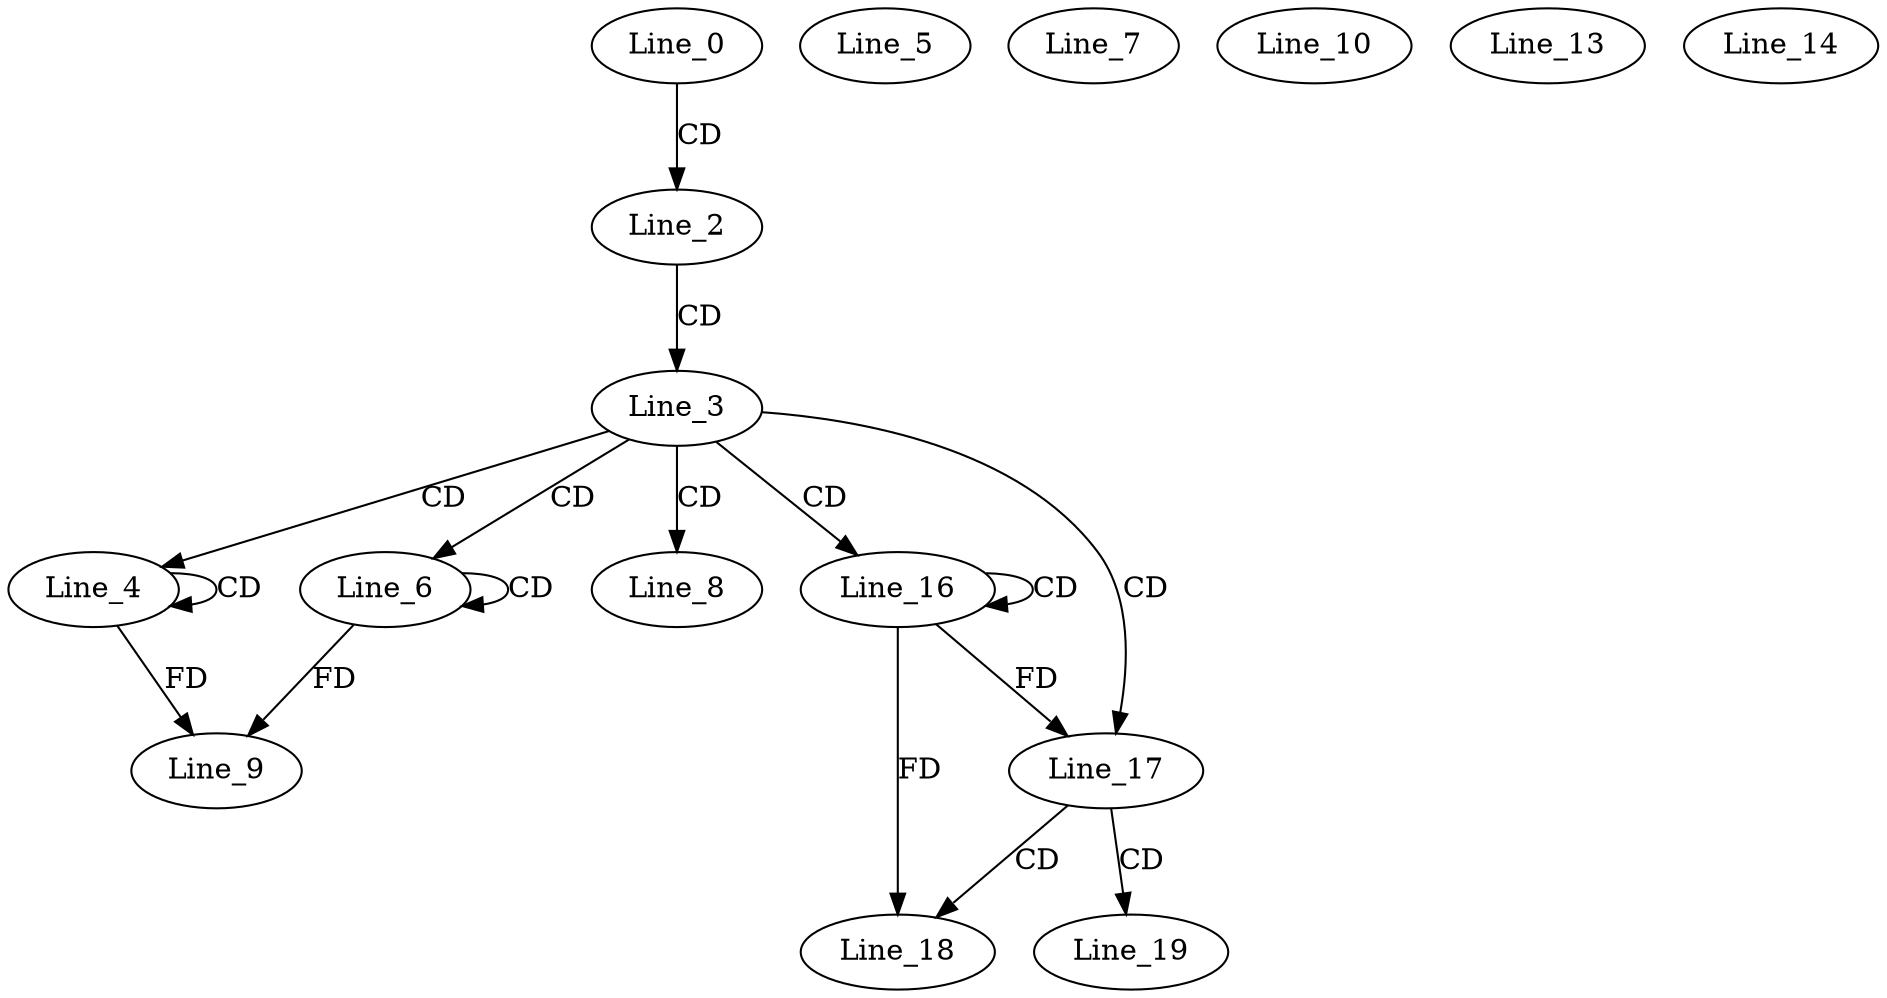 digraph G {
  Line_0;
  Line_2;
  Line_3;
  Line_4;
  Line_4;
  Line_5;
  Line_6;
  Line_6;
  Line_7;
  Line_8;
  Line_8;
  Line_9;
  Line_9;
  Line_10;
  Line_10;
  Line_13;
  Line_13;
  Line_14;
  Line_14;
  Line_16;
  Line_16;
  Line_17;
  Line_18;
  Line_19;
  Line_0 -> Line_2 [ label="CD" ];
  Line_2 -> Line_3 [ label="CD" ];
  Line_3 -> Line_4 [ label="CD" ];
  Line_4 -> Line_4 [ label="CD" ];
  Line_3 -> Line_6 [ label="CD" ];
  Line_6 -> Line_6 [ label="CD" ];
  Line_3 -> Line_8 [ label="CD" ];
  Line_4 -> Line_9 [ label="FD" ];
  Line_6 -> Line_9 [ label="FD" ];
  Line_3 -> Line_16 [ label="CD" ];
  Line_16 -> Line_16 [ label="CD" ];
  Line_3 -> Line_17 [ label="CD" ];
  Line_16 -> Line_17 [ label="FD" ];
  Line_17 -> Line_18 [ label="CD" ];
  Line_16 -> Line_18 [ label="FD" ];
  Line_17 -> Line_19 [ label="CD" ];
}
